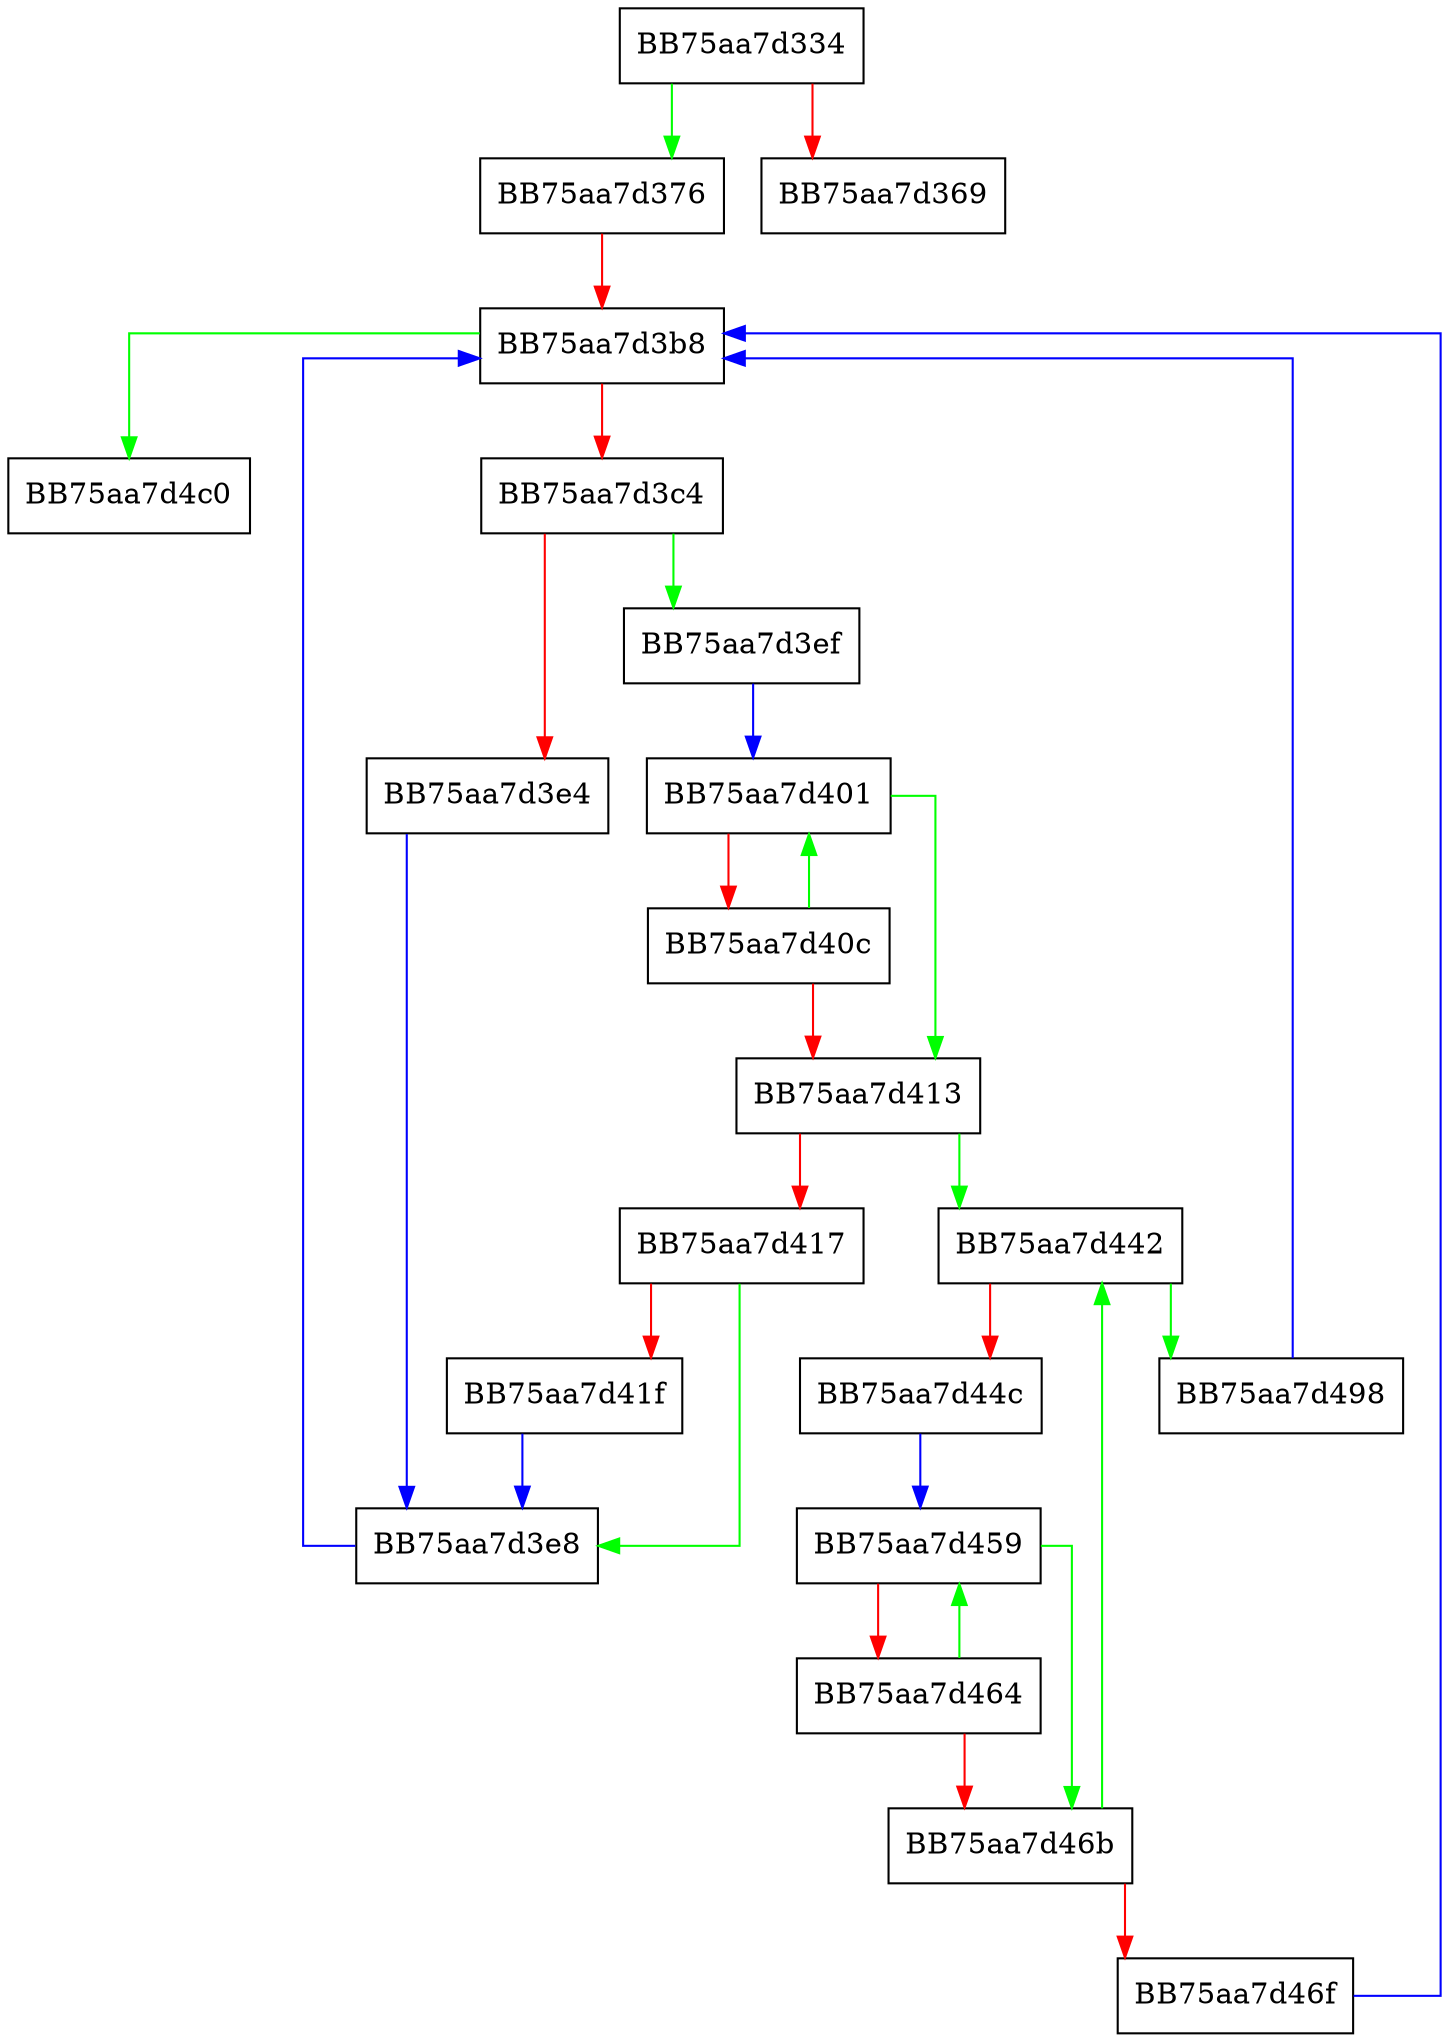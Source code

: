 digraph _Forced_rehash {
  node [shape="box"];
  graph [splines=ortho];
  BB75aa7d334 -> BB75aa7d376 [color="green"];
  BB75aa7d334 -> BB75aa7d369 [color="red"];
  BB75aa7d376 -> BB75aa7d3b8 [color="red"];
  BB75aa7d3b8 -> BB75aa7d4c0 [color="green"];
  BB75aa7d3b8 -> BB75aa7d3c4 [color="red"];
  BB75aa7d3c4 -> BB75aa7d3ef [color="green"];
  BB75aa7d3c4 -> BB75aa7d3e4 [color="red"];
  BB75aa7d3e4 -> BB75aa7d3e8 [color="blue"];
  BB75aa7d3e8 -> BB75aa7d3b8 [color="blue"];
  BB75aa7d3ef -> BB75aa7d401 [color="blue"];
  BB75aa7d401 -> BB75aa7d413 [color="green"];
  BB75aa7d401 -> BB75aa7d40c [color="red"];
  BB75aa7d40c -> BB75aa7d401 [color="green"];
  BB75aa7d40c -> BB75aa7d413 [color="red"];
  BB75aa7d413 -> BB75aa7d442 [color="green"];
  BB75aa7d413 -> BB75aa7d417 [color="red"];
  BB75aa7d417 -> BB75aa7d3e8 [color="green"];
  BB75aa7d417 -> BB75aa7d41f [color="red"];
  BB75aa7d41f -> BB75aa7d3e8 [color="blue"];
  BB75aa7d442 -> BB75aa7d498 [color="green"];
  BB75aa7d442 -> BB75aa7d44c [color="red"];
  BB75aa7d44c -> BB75aa7d459 [color="blue"];
  BB75aa7d459 -> BB75aa7d46b [color="green"];
  BB75aa7d459 -> BB75aa7d464 [color="red"];
  BB75aa7d464 -> BB75aa7d459 [color="green"];
  BB75aa7d464 -> BB75aa7d46b [color="red"];
  BB75aa7d46b -> BB75aa7d442 [color="green"];
  BB75aa7d46b -> BB75aa7d46f [color="red"];
  BB75aa7d46f -> BB75aa7d3b8 [color="blue"];
  BB75aa7d498 -> BB75aa7d3b8 [color="blue"];
}